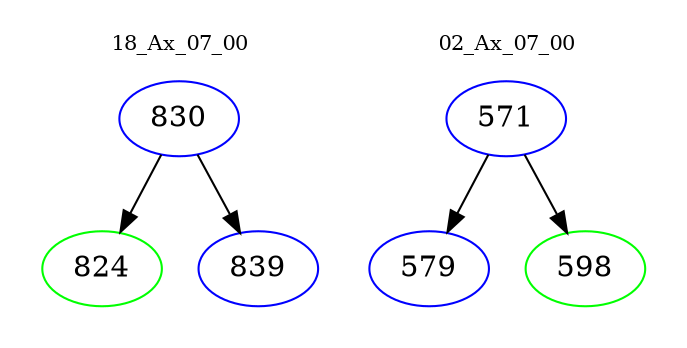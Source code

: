 digraph{
subgraph cluster_0 {
color = white
label = "18_Ax_07_00";
fontsize=10;
T0_830 [label="830", color="blue"]
T0_830 -> T0_824 [color="black"]
T0_824 [label="824", color="green"]
T0_830 -> T0_839 [color="black"]
T0_839 [label="839", color="blue"]
}
subgraph cluster_1 {
color = white
label = "02_Ax_07_00";
fontsize=10;
T1_571 [label="571", color="blue"]
T1_571 -> T1_579 [color="black"]
T1_579 [label="579", color="blue"]
T1_571 -> T1_598 [color="black"]
T1_598 [label="598", color="green"]
}
}
